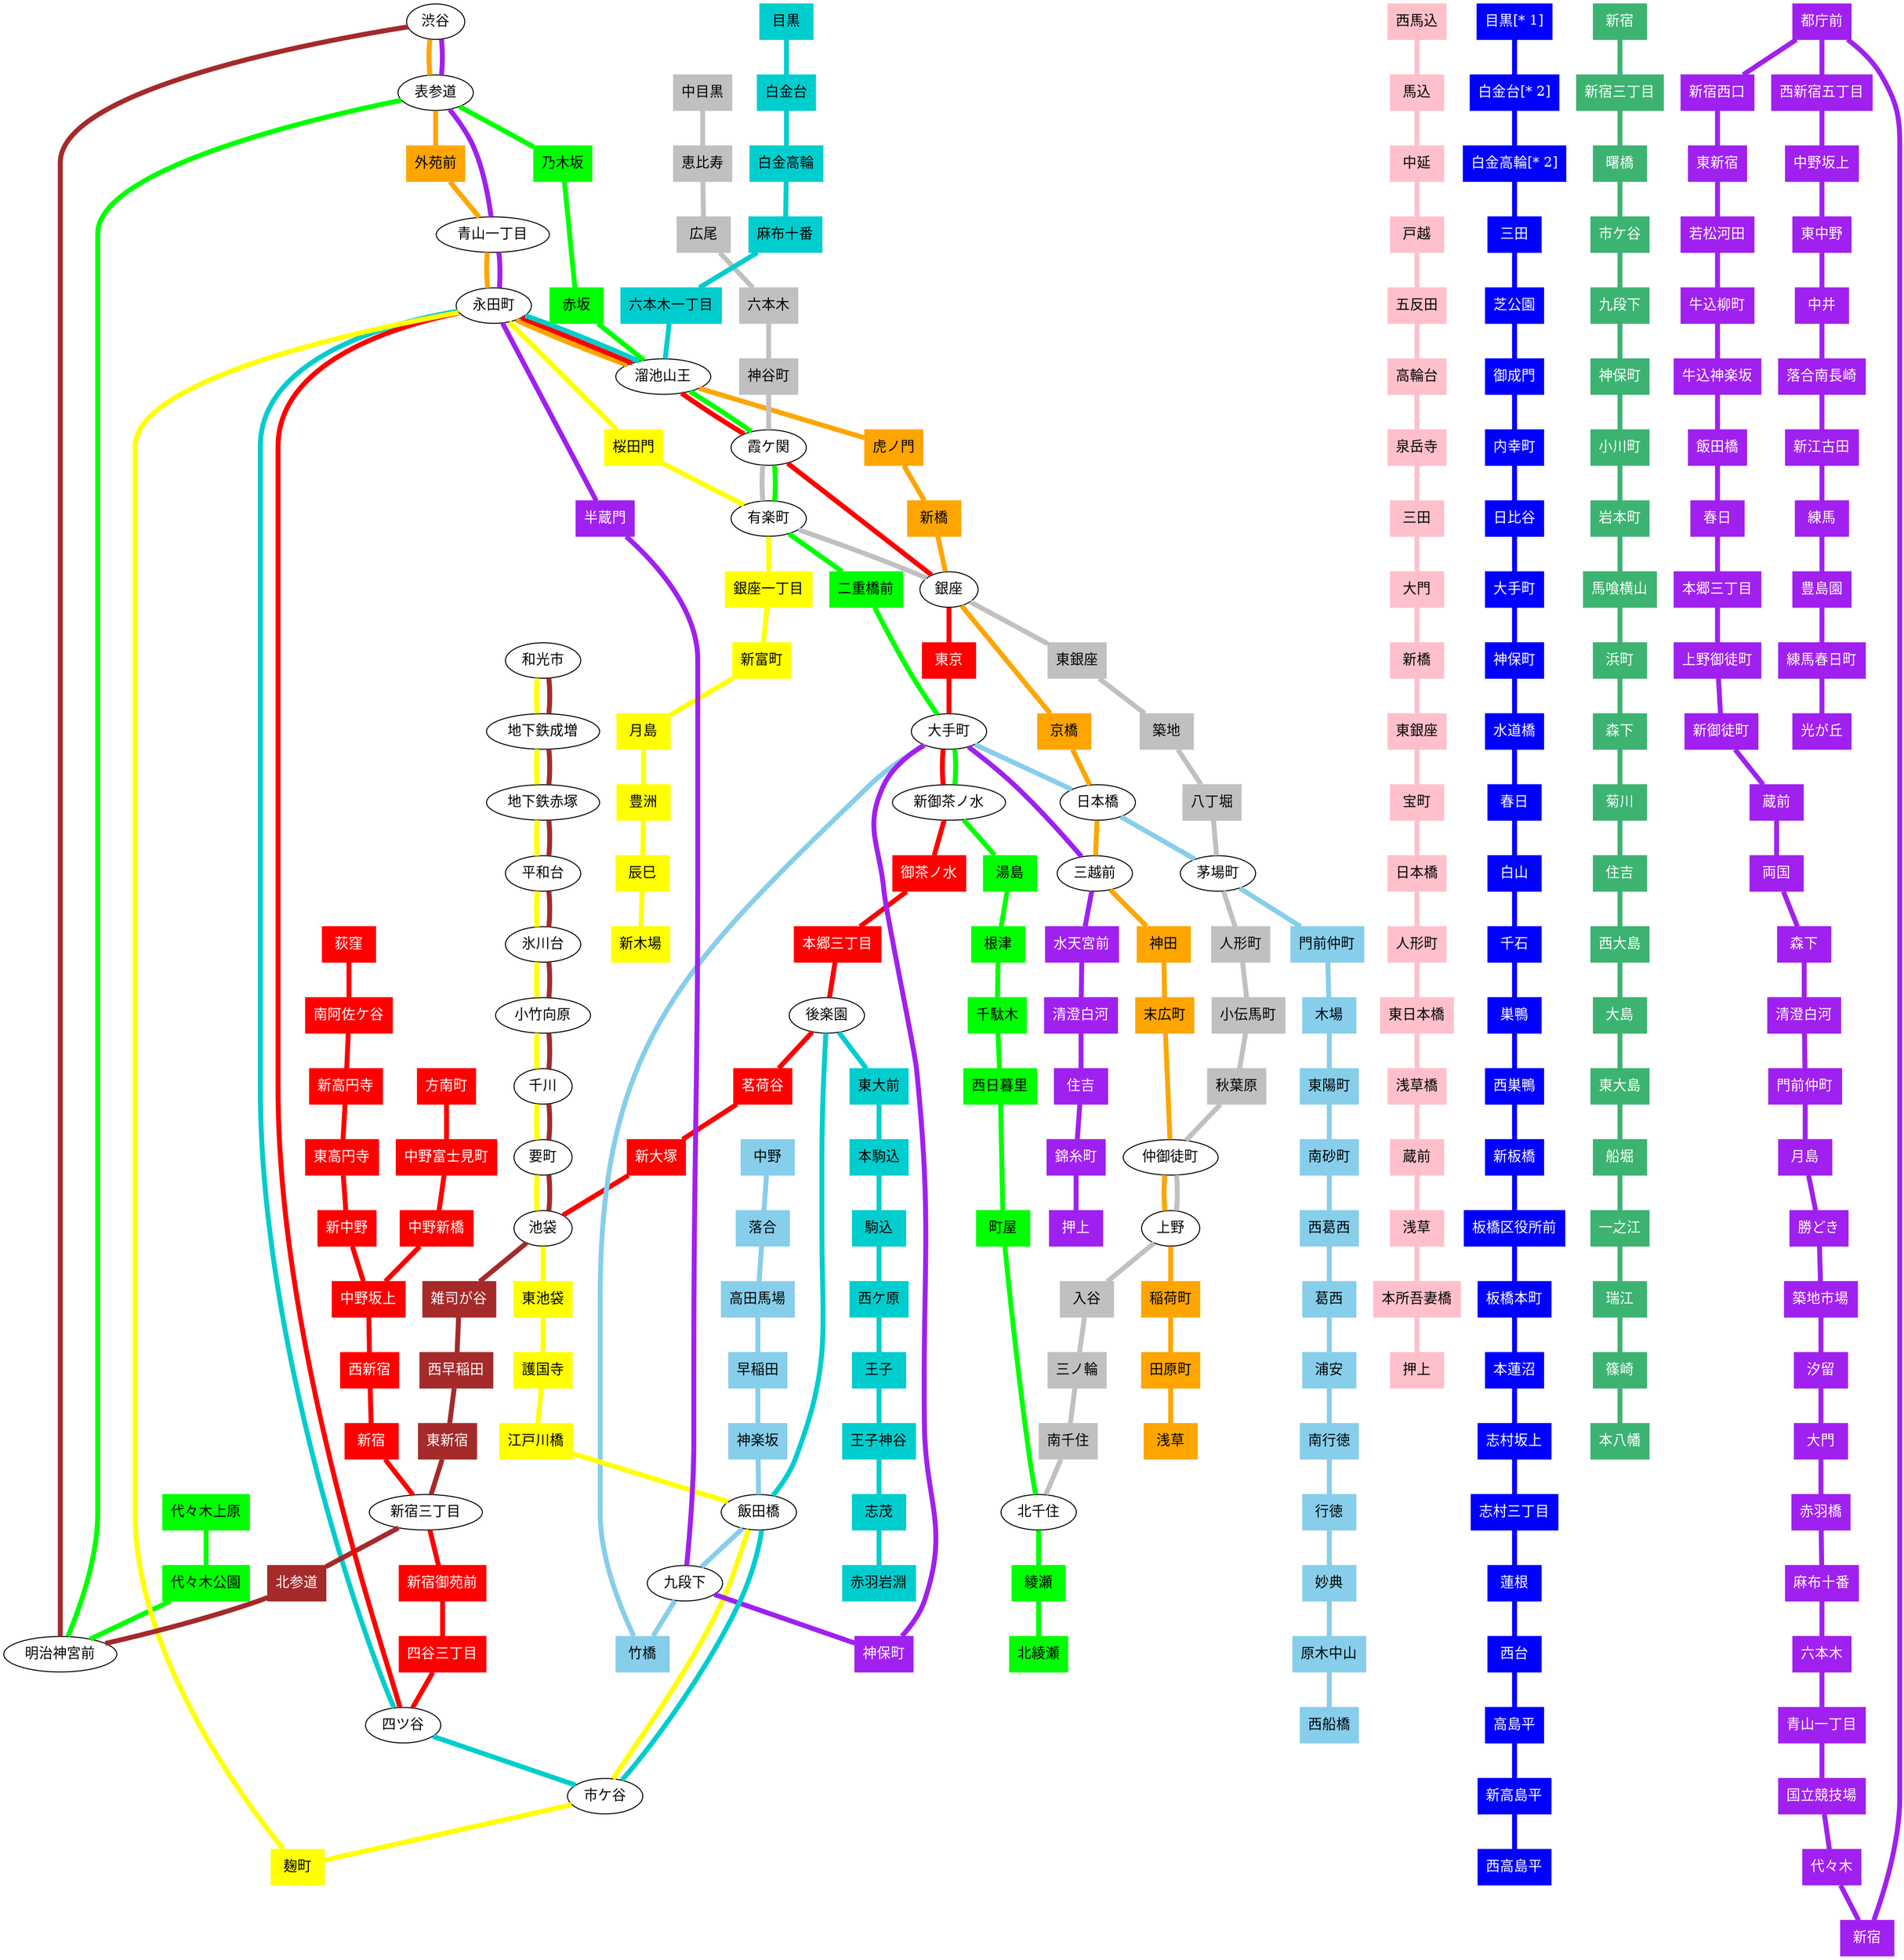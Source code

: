// Tokyo Metro
// https://en.wikipedia.org/wiki/Tokyo_Metro

// Line                               | Code | Color   |
// -----------------------------------+------+---------+
// No 3:  Ginza Line                  | G    | orange  |
// No 4:  Marunouchi Line             | M    | red     |
// No 4:  Marunouchi Line Branch Line | m    | red     |
// No 2:  Hibiya Line                 | H    | gray    |
// No 5:  Tōzai Line                  | T    | skyblue |
// No 9:  Chiyoda Line                | C    | green   |
// No 8:  Yūrakuchō Line              | Y    | yellow  |
// No 11: Hanzōmon Line               | Z    | purple  |
// No 7:  Namboku Line                | N    | cyan3   |
// No 13: Fukutoshin Line             | F    | brown   |

// Toei
// https://en.wikipedia.org/wiki/Tokyo_Metropolitan_Bureau_of_Transportation

// Line                 | Code | Color          |
// ---------------------+------+----------------+
// No 1:  Asakusa Line  | A    | pink           |
// No 6:  Mita Line     | I    | blue           |
// No 10: Shinjuku Line | S    | mediumseagreen |
// No 12: Ōedo Line     | E    | purple         |

// Tōkyū Dentetsu
// https://en.wikipedia.org/wiki/Tokyu_Corporation

// Line                  | Code | Color          |
// ----------------------+------+----------------+
// Tōyoko Line           | TY   | red            |
// Meguro Line           | MG   | cyan           |
// Den-en-toshi Line     | DT   | mediumseagreen |
// Ōimachi Line          | OM   | orange         |
// Ikegami Line          | IK   | pink           |
// Setagaya Line         | SG   | yellow         |
// Tamagawa Line         | TM   | purple         |

graph tokyo_metro {
    node [shape=box, style=filled]
    edge [penwidth=5]

    //=============//
    // Tokyo Metro //
    //=============//

    // No 3: Ginza Line
    node [color=orange, fontcolor=black]
    G01_F16_Z01 [label="渋谷", shape=ellipse, color=black, fontcolor=black, fillcolor=white]
    C04_G02_Z02 [label="表参道", shape=ellipse, color=black, fontcolor=black, fillcolor=white]
    G03 [label="外苑前"]
    G04_Z03 [label="青山一丁目", shape=ellipse, color=black, fontcolor=black, fillcolor=white]
    M13_N07_G05_Y16_Z04 [label="赤坂見附", shape=ellipse, color=black, fontcolor=black, fillcolor=white]
    C07_G06_M14_N06 [label="溜池山王", shape=ellipse, color=black, fontcolor=black, fillcolor=white]
    G07 [label="虎ノ門"]
    G08 [label="新橋"]
    G09_H08_M16 [label="銀座", shape=ellipse, color=black, fontcolor=black, fillcolor=white]
    G10 [label="京橋"]
    G11_T10 [label="日本橋", shape=ellipse, color=black, fontcolor=black, fillcolor=white]
    G12_Z09 [label="三越前", shape=ellipse, color=black, fontcolor=black, fillcolor=white]
    G13 [label="神田"]
    G14 [label="末広町"]
    G15_H16 [label="上野広小路", shape=ellipse, color=black, fontcolor=black, fillcolor=white]
    G16_H17 [label="上野", shape=ellipse, color=black, fontcolor=black, fillcolor=white]
    G17 [label="稲荷町"]
    G18 [label="田原町"]
    G19 [label="浅草"]

    edge [color=orange]
    G01_F16_Z01 -- C04_G02_Z02 -- G03 -- G04_Z03 -- M13_N07_G05_Y16_Z04 -- C07_G06_M14_N06 -- G07 -- G08 -- G09_H08_M16 -- G10 -- G11_T10 -- G12_Z09 -- G13 -- G14 -- G15_H16 -- G16_H17 -- G17 -- G18 -- G19

    // No 4: Marunouchi Line
    node [color=red, fontcolor=white]
    M01 [label="荻窪"]
    M02 [label="南阿佐ケ谷"]
    M03 [label="新高円寺"]
    M04 [label="東高円寺"]
    M05 [label="新中野"]
    M06 [label="中野坂上"]
    M07 [label="西新宿"]
    M08 [label="新宿"]
    F13_M09 [label="新宿三丁目", shape=ellipse, color=black, fontcolor=black, fillcolor=white]
    M10 [label="新宿御苑前"]
    M11 [label="四谷三丁目"]
    M12_N08 [label="四ツ谷", shape=ellipse, color=black, fontcolor=black, fillcolor=white]
    M13_N07_G05_Y16_Z04 [label="赤坂見附", shape=ellipse, color=black, fontcolor=black, fillcolor=white]
    C07_G06_M14_N06 [label="国会議事堂前", shape=ellipse, color=black, fontcolor=black, fillcolor=white]
    C08_H06_M15 [label="霞ケ関", shape=ellipse, color=black, fontcolor=black, fillcolor=white]
    G09_H08_M16 [label="銀座", shape=ellipse, color=black, fontcolor=black, fillcolor=white]
    M17 [label="東京"]
    C11_M18_T09_Z08 [label="大手町", shape=ellipse, color=black, fontcolor=black, fillcolor=white]
    C12_M19 [label="淡路町", shape=ellipse, color=black, fontcolor=black, fillcolor=white]
    M20 [label="御茶ノ水"]
    M21 [label="本郷三丁目"]
    M22_N11 [label="後楽園", shape=ellipse, color=black, fontcolor=black, fillcolor=white]
    M23 [label="茗荷谷"]
    M24 [label="新大塚"]
    F09_M25_Y09 [label="池袋", shape=ellipse, color=black, fontcolor=black, fillcolor=white]

    edge [color=red]
    M01 -- M02 -- M03 -- M04 -- M05 -- M06 -- M07 -- M08 -- F13_M09 -- M10 -- M11 -- M12_N08 -- M13_N07_G05_Y16_Z04 -- C07_G06_M14_N06 -- C08_H06_M15 -- G09_H08_M16 -- M17 -- C11_M18_T09_Z08 -- C12_M19 -- M20 -- M21 -- M22_N11 -- M23 -- M24 -- F09_M25_Y09

    // No 4: Marunouchi Line Branch Line
    node [color=red, fontcolor=white]
    m03 [label="方南町"]
    m04 [label="中野富士見町"]
    m05 [label="中野新橋"]
    M06 [label="中野坂上"]

    edge [color=red]
    m03 -- m04 -- m05 -- M06

    // No 2: Hibiya Line
    node [color=gray, fontcolor=black]
    H01 [label="中目黒"]
    H02 [label="恵比寿"]
    H03 [label="広尾"]
    H04 [label="六本木"]
    H05 [label="神谷町"]
    C08_H06_M15 [label="霞ケ関", shape=ellipse, color=black, fontcolor=black, fillcolor=white]
    C09_H07_Y18 [label="日比谷", shape=ellipse, color=black, fontcolor=black, fillcolor=white]
    G09_H08_M16 [label="銀座", shape=ellipse, color=black, fontcolor=black, fillcolor=white]
    H09 [label="東銀座"]
    H10 [label="築地"]
    H11 [label="八丁堀"]
    H12_T11 [label="茅場町", shape=ellipse, color=black, fontcolor=black, fillcolor=white]
    H13 [label="人形町"]
    H14 [label="小伝馬町"]
    H15 [label="秋葉原"]
    G15_H16 [label="仲御徒町", shape=ellipse, color=black, fontcolor=black, fillcolor=white]
    G16_H17 [label="上野", shape=ellipse, color=black, fontcolor=black, fillcolor=white]
    H18 [label="入谷"]
    H19 [label="三ノ輪"]
    H20 [label="南千住"]
    C18_H21 [label="北千住", shape=ellipse, color=black, fontcolor=black, fillcolor=white]

    edge [color=gray]
    H01 -- H02 -- H03 -- H04 -- H05 -- C08_H06_M15 -- C09_H07_Y18 -- G09_H08_M16 -- H09 -- H10 -- H11 -- H12_T11 -- H13 -- H14 -- H15 -- G15_H16 -- G16_H17 -- H18 -- H19 -- H20 -- C18_H21

    // No 5: Tōzai Line
    node [color=skyblue, fontcolor=black]
    T01 [label="中野"]
    T02 [label="落合"]
    T03 [label="高田馬場"]
    T04 [label="早稲田"]
    T05 [label="神楽坂"]
    N10_T06_Y13 [label="飯田橋", shape=ellipse, color=black, fontcolor=black, fillcolor=white]
    T07_Z06 [label="九段下", shape=ellipse, color=black, fontcolor=black, fillcolor=white]
    T08 [label="竹橋"]
    C11_M18_T09_Z08 [label="大手町", shape=ellipse, color=black, fontcolor=black, fillcolor=white]
    G11_T10 [label="日本橋", shape=ellipse, color=black, fontcolor=black, fillcolor=white]
    H12_T11 [label="茅場町", shape=ellipse, color=black, fontcolor=black, fillcolor=white]
    T12 [label="門前仲町"]
    T13 [label="木場"]
    T14 [label="東陽町"]
    T15 [label="南砂町"]
    T16 [label="西葛西"]
    T17 [label="葛西"]
    T18 [label="浦安"]
    T19 [label="南行徳"]
    T20 [label="行徳"]
    T21 [label="妙典"]
    T22 [label="原木中山"]
    T23 [label="西船橋"]

    edge [color=skyblue]
    T01 -- T02 -- T03 -- T04 -- T05 -- N10_T06_Y13 -- T07_Z06 -- T08 -- C11_M18_T09_Z08 -- G11_T10 -- H12_T11 -- T12 -- T13 -- T14 -- T15 -- T16 -- T17 -- T18 -- T19 -- T20 -- T21 -- T22 -- T23

    // No 9: Chiyoda Line
    node [color=green, fontcolor=black]
    C01 [label="代々木上原"]
    C02 [label="代々木公園"]
    C03_F15 [label="明治神宮前", shape=ellipse, color=black, fontcolor=black, fillcolor=white]
    C04_G02_Z02 [label="表参道", shape=ellipse, color=black, fontcolor=black, fillcolor=white]
    C05 [label="乃木坂"]
    C06 [label="赤坂"]
    C07_G06_M14_N06 [label="国会議事堂前", shape=ellipse, color=black, fontcolor=black, fillcolor=white]
    C08_H06_M15 [label="霞ケ関", shape=ellipse, color=black, fontcolor=black, fillcolor=white]
    C09_H07_Y18 [label="日比谷", shape=ellipse, color=black, fontcolor=black, fillcolor=white]
    C10 [label="二重橋前"]
    C11_M18_T09_Z08 [label="大手町", shape=ellipse, color=black, fontcolor=black, fillcolor=white]
    C12_M19 [label="新御茶ノ水", shape=ellipse, color=black, fontcolor=black, fillcolor=white]
    C13 [label="湯島"]
    C14 [label="根津"]
    C15 [label="千駄木"]
    C16 [label="西日暮里"]
    C17 [label="町屋"]
    C18_H21 [label="北千住", shape=ellipse, color=black, fontcolor=black, fillcolor=white]
    C19 [label="綾瀬"]
    C20 [label="北綾瀬"]

    edge [color=green]
    C01 -- C02 -- C03_F15 -- C04_G02_Z02 -- C05 -- C06 -- C07_G06_M14_N06 -- C08_H06_M15 -- C09_H07_Y18 -- C10 -- C11_M18_T09_Z08 -- C12_M19 -- C13 -- C14 -- C15 -- C16 -- C17 -- C18_H21 -- C19 -- C20

    // No 8: Yūrakuchō Line
    node [color=yellow, fontcolor=black]
    F01_Y01 [label="和光市", shape=ellipse, color=black, fontcolor=black, fillcolor=white]
    F02_Y02 [label="地下鉄成増", shape=ellipse, color=black, fontcolor=black, fillcolor=white]
    F03_Y03 [label="地下鉄赤塚", shape=ellipse, color=black, fontcolor=black, fillcolor=white]
    F04_Y04 [label="平和台", shape=ellipse, color=black, fontcolor=black, fillcolor=white]
    F05_Y05 [label="氷川台", shape=ellipse, color=black, fontcolor=black, fillcolor=white]
    F06_Y06 [label="小竹向原", shape=ellipse, color=black, fontcolor=black, fillcolor=white]
    F07_Y07 [label="千川", shape=ellipse, color=black, fontcolor=black, fillcolor=white]
    F08_Y08 [label="要町", shape=ellipse, color=black, fontcolor=black, fillcolor=white]
    F09_M25_Y09 [label="池袋", shape=ellipse, color=black, fontcolor=black, fillcolor=white]
    Y10 [label="東池袋"]
    Y11 [label="護国寺"]
    Y12 [label="江戸川橋"]
    N10_T06_Y13 [label="飯田橋", shape=ellipse, color=black, fontcolor=black, fillcolor=white]
    N09_Y14 [label="市ヶ谷", shape=ellipse, color=black, fontcolor=black, fillcolor=white]
    Y15 [label="麹町"]
    M13_N07_G05_Y16_Z04 [label="永田町", shape=ellipse, color=black, fontcolor=black, fillcolor=white]
    Y17 [label="桜田門"]
    C09_H07_Y18 [label="有楽町", shape=ellipse, color=black, fontcolor=black, fillcolor=white]
    Y19 [label="銀座一丁目"]
    Y20 [label="新富町"]
    Y21 [label="月島"]
    Y22 [label="豊洲"]
    Y23 [label="辰巳"]
    Y24 [label="新木場"]

    edge [color=yellow]
    F01_Y01 -- F02_Y02 -- F03_Y03 -- F04_Y04 -- F05_Y05 -- F06_Y06 -- F07_Y07 -- F08_Y08 -- F09_M25_Y09 -- Y10 -- Y11 -- Y12 -- N10_T06_Y13 -- N09_Y14 -- Y15 -- M13_N07_G05_Y16_Z04 -- Y17 -- C09_H07_Y18 -- Y19 -- Y20 -- Y21 -- Y22 -- Y23 -- Y24

    // No 11: Hanzōmon Line
    node [color=purple, fontcolor=white]
    G01_F16_Z01 [label="渋谷", shape=ellipse, color=black, fontcolor=black, fillcolor=white]
    C04_G02_Z02 [label="表参道", shape=ellipse, color=black, fontcolor=black, fillcolor=white]
    G04_Z03 [label="青山一丁目", shape=ellipse, color=black, fontcolor=black, fillcolor=white]
    M13_N07_G05_Y16_Z04 [label="永田町", shape=ellipse, color=black, fontcolor=black, fillcolor=white]
    Z05 [label="半蔵門"]
    T07_Z06 [label="九段下", shape=ellipse, color=black, fontcolor=black, fillcolor=white]
    Z07 [label="神保町"]
    C11_M18_T09_Z08 [label="大手町", shape=ellipse, color=black, fontcolor=black, fillcolor=white]
    G12_Z09 [label="三越前", shape=ellipse, color=black, fontcolor=black, fillcolor=white]
    Z10 [label="水天宮前"]
    Z11 [label="清澄白河"]
    Z12 [label="住吉"]
    Z13 [label="錦糸町"]
    Z14 [label="押上"]

    edge [color=purple]
    G01_F16_Z01 -- C04_G02_Z02 -- G04_Z03 -- M13_N07_G05_Y16_Z04 -- Z05 -- T07_Z06 -- Z07 -- C11_M18_T09_Z08 -- G12_Z09 -- Z10 -- Z11 -- Z12 -- Z13 -- Z14

    // No 7: Namboku Line
    node [color=cyan3, fontcolor=black]
    N01 [label="目黒"]
    N02 [label="白金台"]
    N03 [label="白金高輪"]
    N04 [label="麻布十番"]
    N05 [label="六本木一丁目"]
    C07_G06_M14_N06 [label="溜池山王", shape=ellipse, color=black, fontcolor=black, fillcolor=white]
    M13_N07_G05_Y16_Z04 [label="永田町", shape=ellipse, color=black, fontcolor=black, fillcolor=white]
    M12_N08 [label="四ツ谷", shape=ellipse, color=black, fontcolor=black, fillcolor=white]
    N09_Y14 [label="市ケ谷", shape=ellipse, color=black, fontcolor=black, fillcolor=white]
    N10_T06_Y13 [label="飯田橋", shape=ellipse, color=black, fontcolor=black, fillcolor=white]
    M22_N11 [label="後楽園", shape=ellipse, color=black, fontcolor=black, fillcolor=white]
    N12 [label="東大前"]
    N13 [label="本駒込"]
    N14 [label="駒込"]
    N15 [label="西ケ原"]
    N16 [label="王子"]
    N17 [label="王子神谷"]
    N18 [label="志茂"]
    N19 [label="赤羽岩淵"]

    edge [color=cyan3]
    N01 -- N02 -- N03 -- N04 -- N05 -- C07_G06_M14_N06 -- M13_N07_G05_Y16_Z04 -- M12_N08 -- N09_Y14 -- N10_T06_Y13 -- M22_N11 -- N12 -- N13 -- N14 -- N15 -- N16 -- N17 -- N18 -- N19

    // No 13: Fukutoshin Line
    node [color=brown, fontcolor=white]
    F01_Y01 [label="和光市", shape=ellipse, color=black, fontcolor=black, fillcolor=white]
    F02_Y02 [label="地下鉄成増", shape=ellipse, color=black, fontcolor=black, fillcolor=white]
    F03_Y03 [label="地下鉄赤塚", shape=ellipse, color=black, fontcolor=black, fillcolor=white]
    F04_Y04 [label="平和台", shape=ellipse, color=black, fontcolor=black, fillcolor=white]
    F05_Y05 [label="氷川台", shape=ellipse, color=black, fontcolor=black, fillcolor=white]
    F06_Y06 [label="小竹向原", shape=ellipse, color=black, fontcolor=black, fillcolor=white]
    F07_Y07 [label="千川", shape=ellipse, color=black, fontcolor=black, fillcolor=white]
    F08_Y08 [label="要町", shape=ellipse, color=black, fontcolor=black, fillcolor=white]
    F09_M25_Y09 [label="池袋", shape=ellipse, color=black, fontcolor=black, fillcolor=white]
    F10 [label="雑司が谷"]
    F11 [label="西早稲田"]
    F12 [label="東新宿"]
    F13_M09 [label="新宿三丁目", shape=ellipse, color=black, fontcolor=black, fillcolor=white]
    F14 [label="北参道"]
    C03_F15 [label="明治神宮前", shape=ellipse, color=black, fontcolor=black, fillcolor=white]
    G01_F16_Z01 [label="渋谷", shape=ellipse, color=black, fontcolor=black, fillcolor=white]

    edge [color=brown]
    F01_Y01 -- F02_Y02 -- F03_Y03 -- F04_Y04 -- F05_Y05 -- F06_Y06 -- F07_Y07 -- F08_Y08 -- F09_M25_Y09 -- F10 -- F11 -- F12 -- F13_M09 -- F14 -- C03_F15 -- G01_F16_Z01

    //======//
    // Toei //
    //======//

    // No 1: Asakusa Line
    node [color=pink, fontcolor=black]
    A01 [label="西馬込"]
    A02 [label="馬込"]
    A03 [label="中延"]
    A04 [label="戸越"]
    A05 [label="五反田"]
    A06 [label="高輪台"]
    A07 [label="泉岳寺"]
    A08 [label="三田"]
    A09 [label="大門"]
    A10 [label="新橋"]
    A11 [label="東銀座"]
    A12 [label="宝町"]
    A13 [label="日本橋"]
    A14 [label="人形町"]
    A15 [label="東日本橋"]
    A16 [label="浅草橋"]
    A17 [label="蔵前"]
    A18 [label="浅草"]
    A19 [label="本所吾妻橋"]
    A20 [label="押上"]

    edge [color=pink]
    A01 -- A02 -- A03 -- A04 -- A05 -- A06 -- A07 -- A08 -- A09 -- A10 -- A11 -- A12 -- A13 -- A14 -- A15 -- A16 -- A17 -- A18 -- A19 -- A20

    // No 6: Mita Line
    node [color=blue, fontcolor=white]
    I01 [label="目黒[* 1]"]
    I02 [label="白金台[* 2]"]
    I03 [label="白金高輪[* 2]"]
    I04 [label="三田"]
    I05 [label="芝公園"]
    I06 [label="御成門"]
    I07 [label="内幸町"]
    I08 [label="日比谷"]
    I09 [label="大手町"]
    I10 [label="神保町"]
    I11 [label="水道橋"]
    I12 [label="春日"]
    I13 [label="白山"]
    I14 [label="千石"]
    I15 [label="巣鴨"]
    I16 [label="西巣鴨"]
    I17 [label="新板橋"]
    I18 [label="板橋区役所前"]
    I19 [label="板橋本町"]
    I20 [label="本蓮沼"]
    I21 [label="志村坂上"]
    I22 [label="志村三丁目"]
    I23 [label="蓮根"]
    I24 [label="西台"]
    I25 [label="高島平"]
    I26 [label="新高島平"]
    I27 [label="西高島平"]

    edge [color=blue]
    I01 -- I02 -- I03 -- I04 -- I05 -- I06 -- I07 -- I08 -- I09 -- I10 -- I11 -- I12 -- I13 -- I14 -- I15 -- I16 -- I17 -- I18 -- I19 -- I20 -- I21 -- I22 -- I23 -- I24 -- I25 -- I26 -- I27

    // No 10: Shinjuku Line
    node [color=mediumseagreen, fontcolor=white]
    S01 [label="新宿"]
    S02 [label="新宿三丁目"]
    S03 [label="曙橋"]
    S04 [label="市ケ谷"]
    S05 [label="九段下"]
    S06 [label="神保町"]
    S07 [label="小川町"]
    S08 [label="岩本町"]
    S09 [label="馬喰横山"]
    S10 [label="浜町"]
    S11 [label="森下"]
    S12 [label="菊川"]
    S13 [label="住吉"]
    S14 [label="西大島"]
    S15 [label="大島"]
    S16 [label="東大島"]
    S17 [label="船堀"]
    S18 [label="一之江"]
    S19 [label="瑞江"]
    S20 [label="篠崎"]
    S21 [label="本八幡"]

    edge [color=mediumseagreen]
    S01 -- S02 -- S03 -- S04 -- S05 -- S06 -- S07 -- S08 -- S09 -- S10 -- S11 -- S12 -- S13 -- S14 -- S15 -- S16 -- S17 -- S18 -- S19 -- S20 -- S21

    // No 12: Ōedo Line
    node [color=purple, fontcolor=white]
    E28 [label="都庁前"]
    E01 [label="新宿西口"]
    E02 [label="東新宿"]
    E03 [label="若松河田"]
    E04 [label="牛込柳町"]
    E05 [label="牛込神楽坂"]
    E06 [label="飯田橋"]
    E07 [label="春日"]
    E08 [label="本郷三丁目"]
    E09 [label="上野御徒町"]
    E10 [label="新御徒町"]
    E11 [label="蔵前"]
    E12 [label="両国"]
    E13 [label="森下"]
    E14 [label="清澄白河"]
    E15 [label="門前仲町"]
    E16 [label="月島"]
    E17 [label="勝どき"]
    E18 [label="築地市場"]
    E19 [label="汐留"]
    E20 [label="大門"]
    E21 [label="赤羽橋"]
    E22 [label="麻布十番"]
    E23 [label="六本木"]
    E24 [label="青山一丁目"]
    E25 [label="国立競技場"]
    E26 [label="代々木"]
    E27 [label="新宿"]
    E28 [label="都庁前"]
    E29 [label="西新宿五丁目"]
    E30 [label="中野坂上"]
    E31 [label="東中野"]
    E32 [label="中井"]
    E33 [label="落合南長崎"]
    E34 [label="新江古田"]
    E35 [label="練馬"]
    E36 [label="豊島園"]
    E37 [label="練馬春日町"]
    E38 [label="光が丘"]

    edge [color=purple]
    E28 -- E01 -- E02 -- E03 -- E04 -- E05 -- E06 -- E07 -- E08 -- E09 -- E10 -- E11 -- E12 -- E13 -- E14 -- E15 -- E16 -- E17 -- E18 -- E19 -- E20 -- E21 -- E22 -- E23 -- E24 -- E25 -- E26 -- E27 -- E28 -- E29 -- E30 -- E31 -- E32 -- E33 -- E34 -- E35 -- E36 -- E37 -- E38
}
